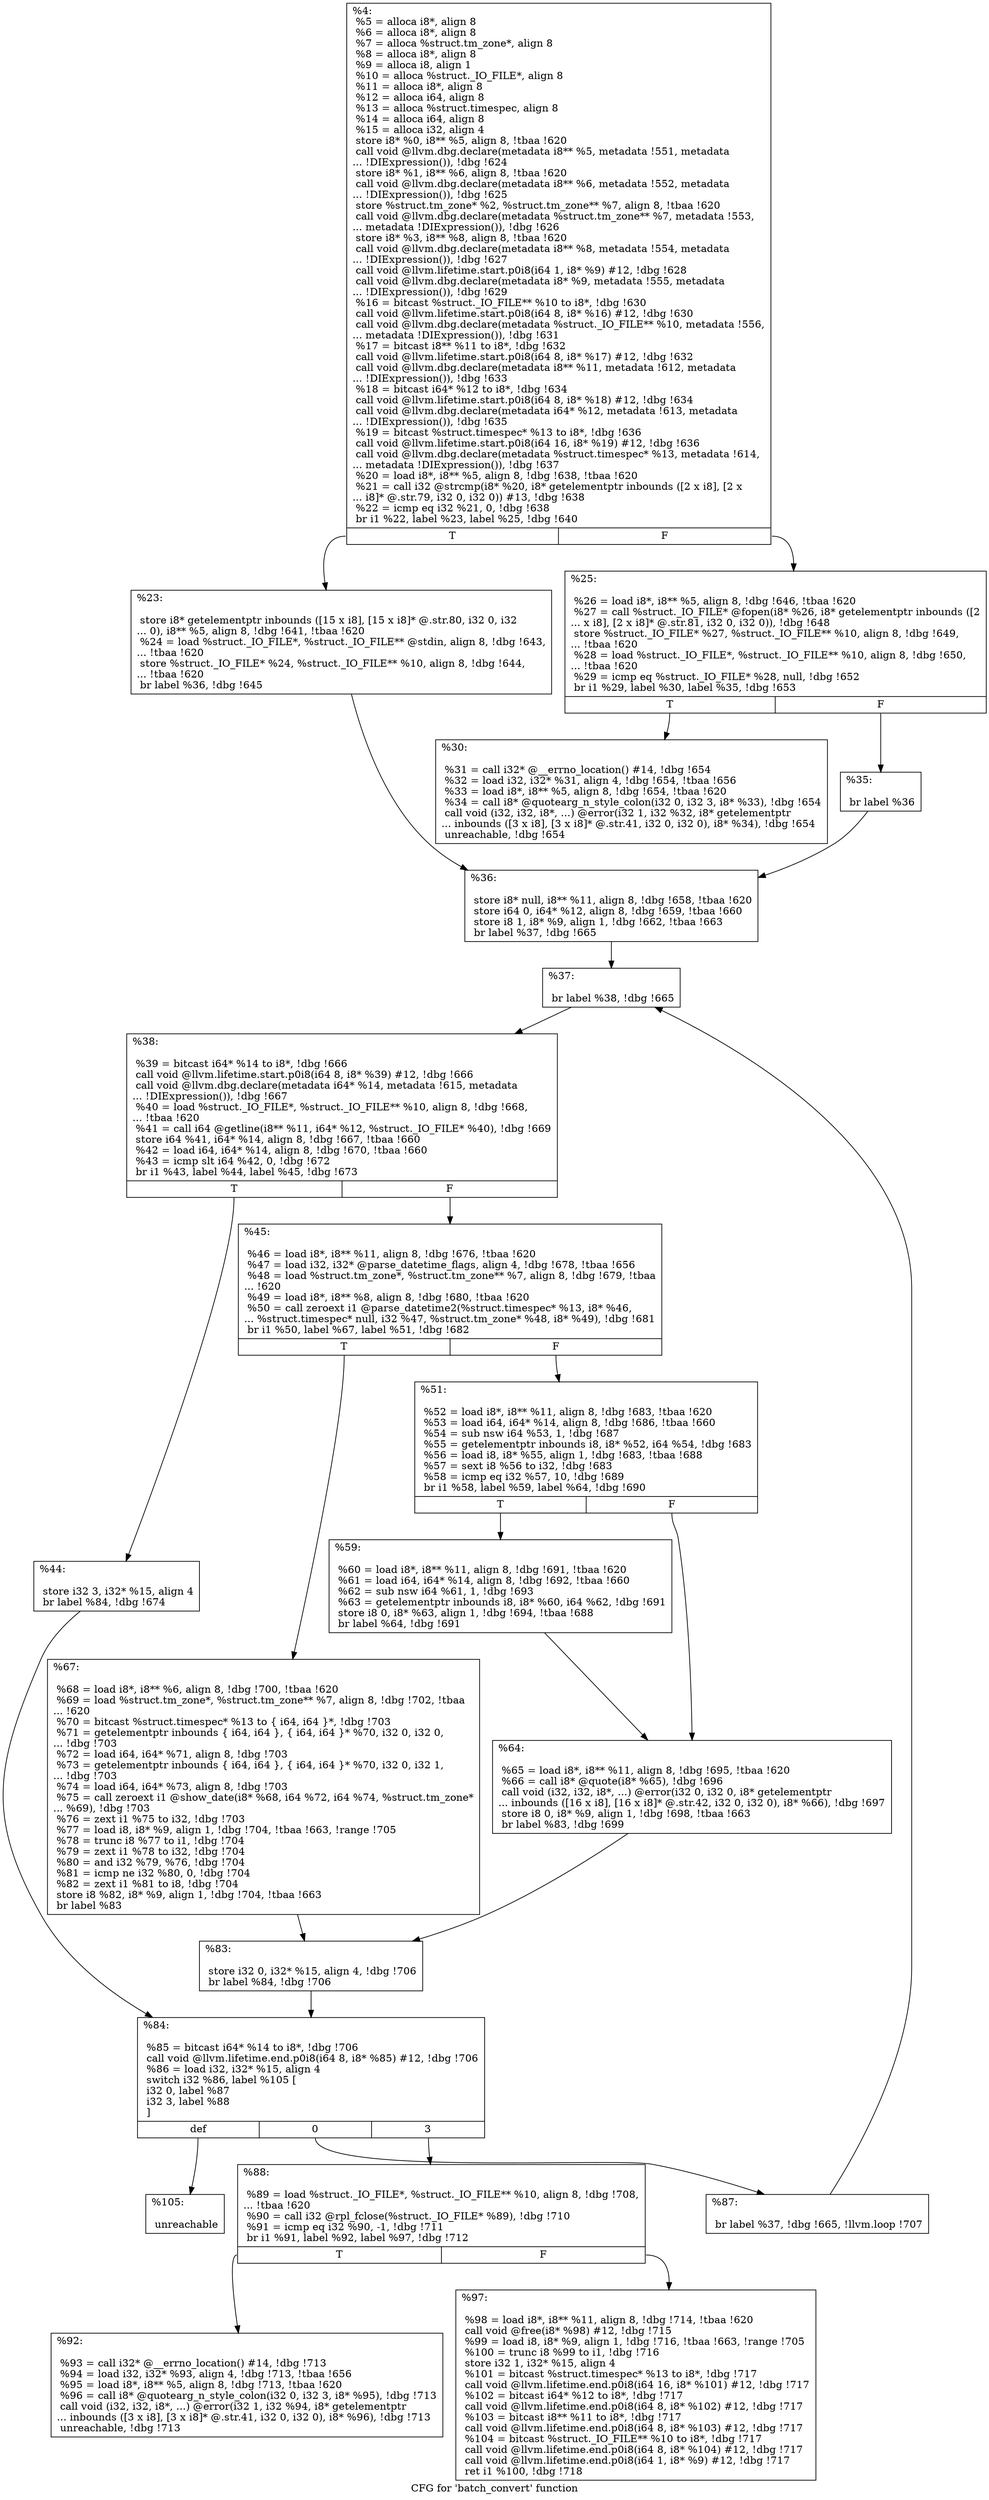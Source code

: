 digraph "CFG for 'batch_convert' function" {
	label="CFG for 'batch_convert' function";

	Node0x2750e40 [shape=record,label="{%4:\l  %5 = alloca i8*, align 8\l  %6 = alloca i8*, align 8\l  %7 = alloca %struct.tm_zone*, align 8\l  %8 = alloca i8*, align 8\l  %9 = alloca i8, align 1\l  %10 = alloca %struct._IO_FILE*, align 8\l  %11 = alloca i8*, align 8\l  %12 = alloca i64, align 8\l  %13 = alloca %struct.timespec, align 8\l  %14 = alloca i64, align 8\l  %15 = alloca i32, align 4\l  store i8* %0, i8** %5, align 8, !tbaa !620\l  call void @llvm.dbg.declare(metadata i8** %5, metadata !551, metadata\l... !DIExpression()), !dbg !624\l  store i8* %1, i8** %6, align 8, !tbaa !620\l  call void @llvm.dbg.declare(metadata i8** %6, metadata !552, metadata\l... !DIExpression()), !dbg !625\l  store %struct.tm_zone* %2, %struct.tm_zone** %7, align 8, !tbaa !620\l  call void @llvm.dbg.declare(metadata %struct.tm_zone** %7, metadata !553,\l... metadata !DIExpression()), !dbg !626\l  store i8* %3, i8** %8, align 8, !tbaa !620\l  call void @llvm.dbg.declare(metadata i8** %8, metadata !554, metadata\l... !DIExpression()), !dbg !627\l  call void @llvm.lifetime.start.p0i8(i64 1, i8* %9) #12, !dbg !628\l  call void @llvm.dbg.declare(metadata i8* %9, metadata !555, metadata\l... !DIExpression()), !dbg !629\l  %16 = bitcast %struct._IO_FILE** %10 to i8*, !dbg !630\l  call void @llvm.lifetime.start.p0i8(i64 8, i8* %16) #12, !dbg !630\l  call void @llvm.dbg.declare(metadata %struct._IO_FILE** %10, metadata !556,\l... metadata !DIExpression()), !dbg !631\l  %17 = bitcast i8** %11 to i8*, !dbg !632\l  call void @llvm.lifetime.start.p0i8(i64 8, i8* %17) #12, !dbg !632\l  call void @llvm.dbg.declare(metadata i8** %11, metadata !612, metadata\l... !DIExpression()), !dbg !633\l  %18 = bitcast i64* %12 to i8*, !dbg !634\l  call void @llvm.lifetime.start.p0i8(i64 8, i8* %18) #12, !dbg !634\l  call void @llvm.dbg.declare(metadata i64* %12, metadata !613, metadata\l... !DIExpression()), !dbg !635\l  %19 = bitcast %struct.timespec* %13 to i8*, !dbg !636\l  call void @llvm.lifetime.start.p0i8(i64 16, i8* %19) #12, !dbg !636\l  call void @llvm.dbg.declare(metadata %struct.timespec* %13, metadata !614,\l... metadata !DIExpression()), !dbg !637\l  %20 = load i8*, i8** %5, align 8, !dbg !638, !tbaa !620\l  %21 = call i32 @strcmp(i8* %20, i8* getelementptr inbounds ([2 x i8], [2 x\l... i8]* @.str.79, i32 0, i32 0)) #13, !dbg !638\l  %22 = icmp eq i32 %21, 0, !dbg !638\l  br i1 %22, label %23, label %25, !dbg !640\l|{<s0>T|<s1>F}}"];
	Node0x2750e40:s0 -> Node0x2751550;
	Node0x2750e40:s1 -> Node0x27515a0;
	Node0x2751550 [shape=record,label="{%23:\l\l  store i8* getelementptr inbounds ([15 x i8], [15 x i8]* @.str.80, i32 0, i32\l... 0), i8** %5, align 8, !dbg !641, !tbaa !620\l  %24 = load %struct._IO_FILE*, %struct._IO_FILE** @stdin, align 8, !dbg !643,\l... !tbaa !620\l  store %struct._IO_FILE* %24, %struct._IO_FILE** %10, align 8, !dbg !644,\l... !tbaa !620\l  br label %36, !dbg !645\l}"];
	Node0x2751550 -> Node0x2751690;
	Node0x27515a0 [shape=record,label="{%25:\l\l  %26 = load i8*, i8** %5, align 8, !dbg !646, !tbaa !620\l  %27 = call %struct._IO_FILE* @fopen(i8* %26, i8* getelementptr inbounds ([2\l... x i8], [2 x i8]* @.str.81, i32 0, i32 0)), !dbg !648\l  store %struct._IO_FILE* %27, %struct._IO_FILE** %10, align 8, !dbg !649,\l... !tbaa !620\l  %28 = load %struct._IO_FILE*, %struct._IO_FILE** %10, align 8, !dbg !650,\l... !tbaa !620\l  %29 = icmp eq %struct._IO_FILE* %28, null, !dbg !652\l  br i1 %29, label %30, label %35, !dbg !653\l|{<s0>T|<s1>F}}"];
	Node0x27515a0:s0 -> Node0x27515f0;
	Node0x27515a0:s1 -> Node0x2751640;
	Node0x27515f0 [shape=record,label="{%30:\l\l  %31 = call i32* @__errno_location() #14, !dbg !654\l  %32 = load i32, i32* %31, align 4, !dbg !654, !tbaa !656\l  %33 = load i8*, i8** %5, align 8, !dbg !654, !tbaa !620\l  %34 = call i8* @quotearg_n_style_colon(i32 0, i32 3, i8* %33), !dbg !654\l  call void (i32, i32, i8*, ...) @error(i32 1, i32 %32, i8* getelementptr\l... inbounds ([3 x i8], [3 x i8]* @.str.41, i32 0, i32 0), i8* %34), !dbg !654\l  unreachable, !dbg !654\l}"];
	Node0x2751640 [shape=record,label="{%35:\l\l  br label %36\l}"];
	Node0x2751640 -> Node0x2751690;
	Node0x2751690 [shape=record,label="{%36:\l\l  store i8* null, i8** %11, align 8, !dbg !658, !tbaa !620\l  store i64 0, i64* %12, align 8, !dbg !659, !tbaa !660\l  store i8 1, i8* %9, align 1, !dbg !662, !tbaa !663\l  br label %37, !dbg !665\l}"];
	Node0x2751690 -> Node0x27516e0;
	Node0x27516e0 [shape=record,label="{%37:\l\l  br label %38, !dbg !665\l}"];
	Node0x27516e0 -> Node0x2751730;
	Node0x2751730 [shape=record,label="{%38:\l\l  %39 = bitcast i64* %14 to i8*, !dbg !666\l  call void @llvm.lifetime.start.p0i8(i64 8, i8* %39) #12, !dbg !666\l  call void @llvm.dbg.declare(metadata i64* %14, metadata !615, metadata\l... !DIExpression()), !dbg !667\l  %40 = load %struct._IO_FILE*, %struct._IO_FILE** %10, align 8, !dbg !668,\l... !tbaa !620\l  %41 = call i64 @getline(i8** %11, i64* %12, %struct._IO_FILE* %40), !dbg !669\l  store i64 %41, i64* %14, align 8, !dbg !667, !tbaa !660\l  %42 = load i64, i64* %14, align 8, !dbg !670, !tbaa !660\l  %43 = icmp slt i64 %42, 0, !dbg !672\l  br i1 %43, label %44, label %45, !dbg !673\l|{<s0>T|<s1>F}}"];
	Node0x2751730:s0 -> Node0x2751780;
	Node0x2751730:s1 -> Node0x27517d0;
	Node0x2751780 [shape=record,label="{%44:\l\l  store i32 3, i32* %15, align 4\l  br label %84, !dbg !674\l}"];
	Node0x2751780 -> Node0x27519b0;
	Node0x27517d0 [shape=record,label="{%45:\l\l  %46 = load i8*, i8** %11, align 8, !dbg !676, !tbaa !620\l  %47 = load i32, i32* @parse_datetime_flags, align 4, !dbg !678, !tbaa !656\l  %48 = load %struct.tm_zone*, %struct.tm_zone** %7, align 8, !dbg !679, !tbaa\l... !620\l  %49 = load i8*, i8** %8, align 8, !dbg !680, !tbaa !620\l  %50 = call zeroext i1 @parse_datetime2(%struct.timespec* %13, i8* %46,\l... %struct.timespec* null, i32 %47, %struct.tm_zone* %48, i8* %49), !dbg !681\l  br i1 %50, label %67, label %51, !dbg !682\l|{<s0>T|<s1>F}}"];
	Node0x27517d0:s0 -> Node0x2751910;
	Node0x27517d0:s1 -> Node0x2751820;
	Node0x2751820 [shape=record,label="{%51:\l\l  %52 = load i8*, i8** %11, align 8, !dbg !683, !tbaa !620\l  %53 = load i64, i64* %14, align 8, !dbg !686, !tbaa !660\l  %54 = sub nsw i64 %53, 1, !dbg !687\l  %55 = getelementptr inbounds i8, i8* %52, i64 %54, !dbg !683\l  %56 = load i8, i8* %55, align 1, !dbg !683, !tbaa !688\l  %57 = sext i8 %56 to i32, !dbg !683\l  %58 = icmp eq i32 %57, 10, !dbg !689\l  br i1 %58, label %59, label %64, !dbg !690\l|{<s0>T|<s1>F}}"];
	Node0x2751820:s0 -> Node0x2751870;
	Node0x2751820:s1 -> Node0x27518c0;
	Node0x2751870 [shape=record,label="{%59:\l\l  %60 = load i8*, i8** %11, align 8, !dbg !691, !tbaa !620\l  %61 = load i64, i64* %14, align 8, !dbg !692, !tbaa !660\l  %62 = sub nsw i64 %61, 1, !dbg !693\l  %63 = getelementptr inbounds i8, i8* %60, i64 %62, !dbg !691\l  store i8 0, i8* %63, align 1, !dbg !694, !tbaa !688\l  br label %64, !dbg !691\l}"];
	Node0x2751870 -> Node0x27518c0;
	Node0x27518c0 [shape=record,label="{%64:\l\l  %65 = load i8*, i8** %11, align 8, !dbg !695, !tbaa !620\l  %66 = call i8* @quote(i8* %65), !dbg !696\l  call void (i32, i32, i8*, ...) @error(i32 0, i32 0, i8* getelementptr\l... inbounds ([16 x i8], [16 x i8]* @.str.42, i32 0, i32 0), i8* %66), !dbg !697\l  store i8 0, i8* %9, align 1, !dbg !698, !tbaa !663\l  br label %83, !dbg !699\l}"];
	Node0x27518c0 -> Node0x2751960;
	Node0x2751910 [shape=record,label="{%67:\l\l  %68 = load i8*, i8** %6, align 8, !dbg !700, !tbaa !620\l  %69 = load %struct.tm_zone*, %struct.tm_zone** %7, align 8, !dbg !702, !tbaa\l... !620\l  %70 = bitcast %struct.timespec* %13 to \{ i64, i64 \}*, !dbg !703\l  %71 = getelementptr inbounds \{ i64, i64 \}, \{ i64, i64 \}* %70, i32 0, i32 0,\l... !dbg !703\l  %72 = load i64, i64* %71, align 8, !dbg !703\l  %73 = getelementptr inbounds \{ i64, i64 \}, \{ i64, i64 \}* %70, i32 0, i32 1,\l... !dbg !703\l  %74 = load i64, i64* %73, align 8, !dbg !703\l  %75 = call zeroext i1 @show_date(i8* %68, i64 %72, i64 %74, %struct.tm_zone*\l... %69), !dbg !703\l  %76 = zext i1 %75 to i32, !dbg !703\l  %77 = load i8, i8* %9, align 1, !dbg !704, !tbaa !663, !range !705\l  %78 = trunc i8 %77 to i1, !dbg !704\l  %79 = zext i1 %78 to i32, !dbg !704\l  %80 = and i32 %79, %76, !dbg !704\l  %81 = icmp ne i32 %80, 0, !dbg !704\l  %82 = zext i1 %81 to i8, !dbg !704\l  store i8 %82, i8* %9, align 1, !dbg !704, !tbaa !663\l  br label %83\l}"];
	Node0x2751910 -> Node0x2751960;
	Node0x2751960 [shape=record,label="{%83:\l\l  store i32 0, i32* %15, align 4, !dbg !706\l  br label %84, !dbg !706\l}"];
	Node0x2751960 -> Node0x27519b0;
	Node0x27519b0 [shape=record,label="{%84:\l\l  %85 = bitcast i64* %14 to i8*, !dbg !706\l  call void @llvm.lifetime.end.p0i8(i64 8, i8* %85) #12, !dbg !706\l  %86 = load i32, i32* %15, align 4\l  switch i32 %86, label %105 [\l    i32 0, label %87\l    i32 3, label %88\l  ]\l|{<s0>def|<s1>0|<s2>3}}"];
	Node0x27519b0:s0 -> Node0x2751b40;
	Node0x27519b0:s1 -> Node0x2751a00;
	Node0x27519b0:s2 -> Node0x2751a50;
	Node0x2751a00 [shape=record,label="{%87:\l\l  br label %37, !dbg !665, !llvm.loop !707\l}"];
	Node0x2751a00 -> Node0x27516e0;
	Node0x2751a50 [shape=record,label="{%88:\l\l  %89 = load %struct._IO_FILE*, %struct._IO_FILE** %10, align 8, !dbg !708,\l... !tbaa !620\l  %90 = call i32 @rpl_fclose(%struct._IO_FILE* %89), !dbg !710\l  %91 = icmp eq i32 %90, -1, !dbg !711\l  br i1 %91, label %92, label %97, !dbg !712\l|{<s0>T|<s1>F}}"];
	Node0x2751a50:s0 -> Node0x2751aa0;
	Node0x2751a50:s1 -> Node0x2751af0;
	Node0x2751aa0 [shape=record,label="{%92:\l\l  %93 = call i32* @__errno_location() #14, !dbg !713\l  %94 = load i32, i32* %93, align 4, !dbg !713, !tbaa !656\l  %95 = load i8*, i8** %5, align 8, !dbg !713, !tbaa !620\l  %96 = call i8* @quotearg_n_style_colon(i32 0, i32 3, i8* %95), !dbg !713\l  call void (i32, i32, i8*, ...) @error(i32 1, i32 %94, i8* getelementptr\l... inbounds ([3 x i8], [3 x i8]* @.str.41, i32 0, i32 0), i8* %96), !dbg !713\l  unreachable, !dbg !713\l}"];
	Node0x2751af0 [shape=record,label="{%97:\l\l  %98 = load i8*, i8** %11, align 8, !dbg !714, !tbaa !620\l  call void @free(i8* %98) #12, !dbg !715\l  %99 = load i8, i8* %9, align 1, !dbg !716, !tbaa !663, !range !705\l  %100 = trunc i8 %99 to i1, !dbg !716\l  store i32 1, i32* %15, align 4\l  %101 = bitcast %struct.timespec* %13 to i8*, !dbg !717\l  call void @llvm.lifetime.end.p0i8(i64 16, i8* %101) #12, !dbg !717\l  %102 = bitcast i64* %12 to i8*, !dbg !717\l  call void @llvm.lifetime.end.p0i8(i64 8, i8* %102) #12, !dbg !717\l  %103 = bitcast i8** %11 to i8*, !dbg !717\l  call void @llvm.lifetime.end.p0i8(i64 8, i8* %103) #12, !dbg !717\l  %104 = bitcast %struct._IO_FILE** %10 to i8*, !dbg !717\l  call void @llvm.lifetime.end.p0i8(i64 8, i8* %104) #12, !dbg !717\l  call void @llvm.lifetime.end.p0i8(i64 1, i8* %9) #12, !dbg !717\l  ret i1 %100, !dbg !718\l}"];
	Node0x2751b40 [shape=record,label="{%105:\l\l  unreachable\l}"];
}

